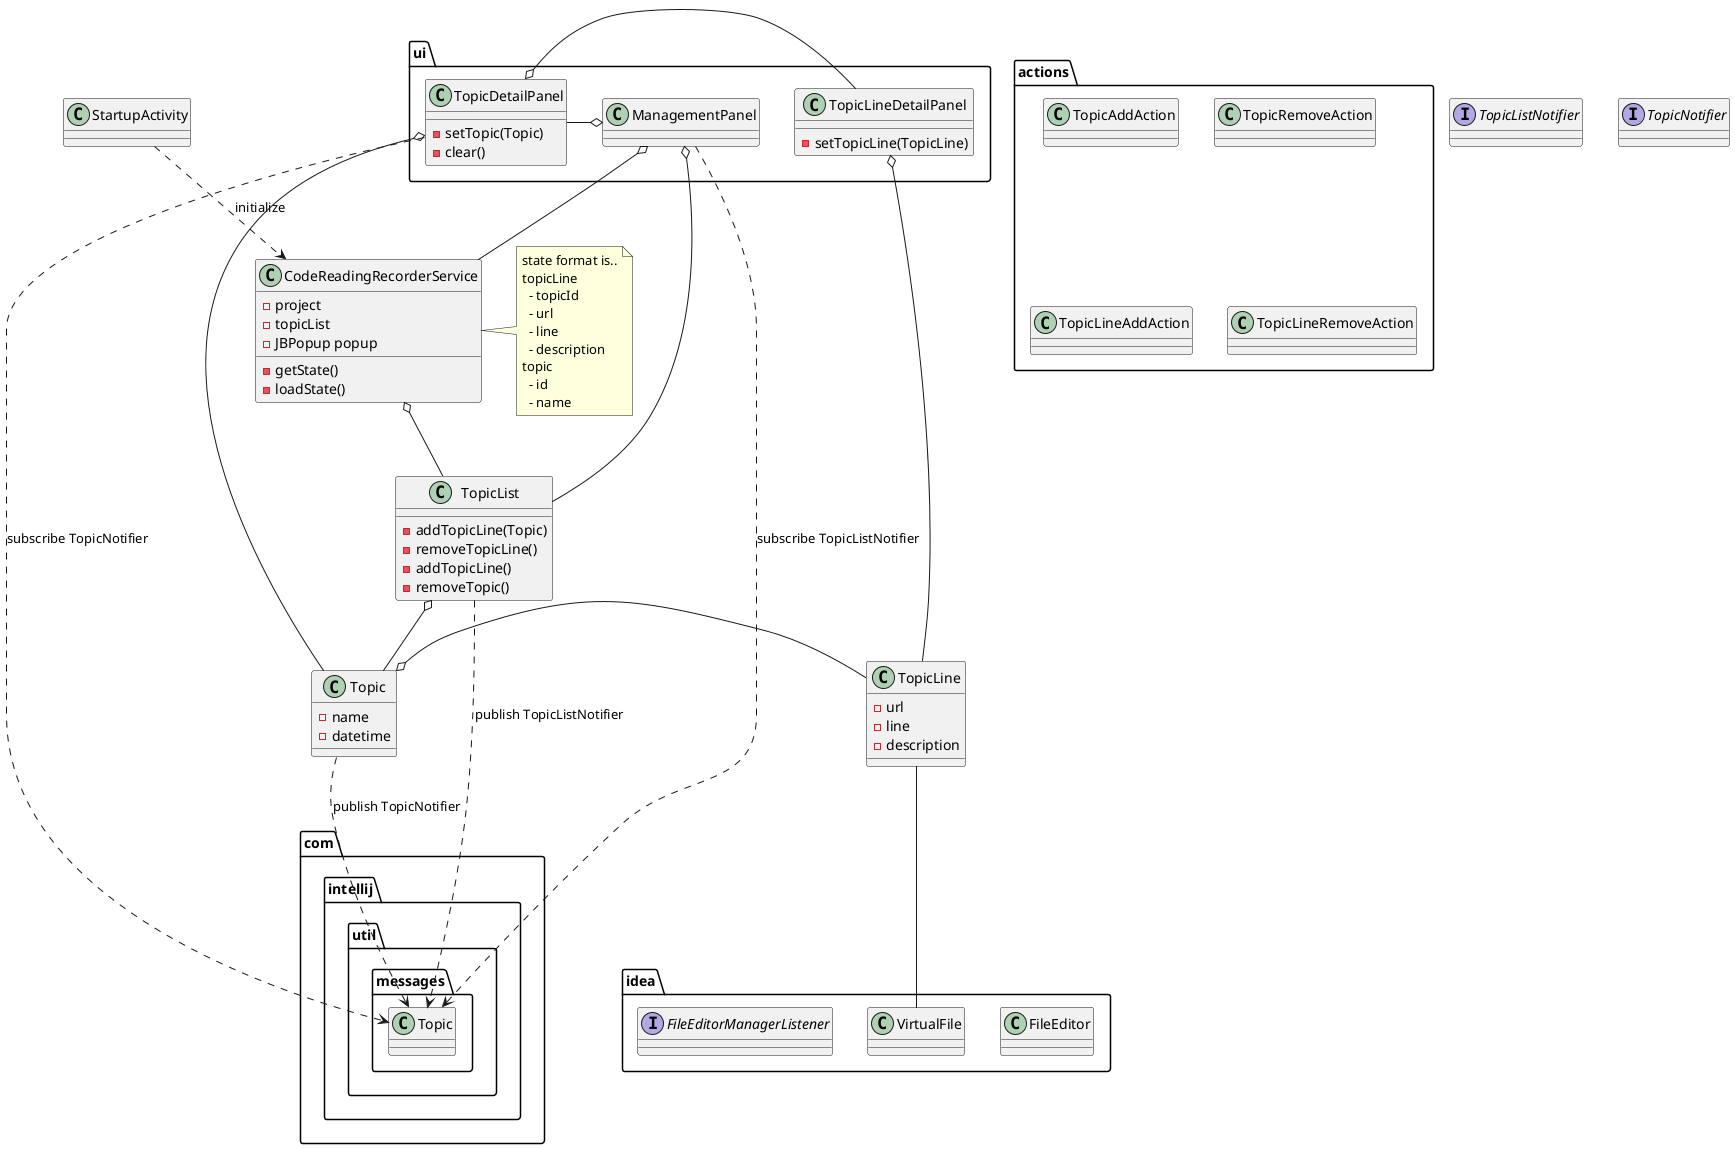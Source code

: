 @startuml
class CodeReadingRecorderService {
  - project
  - topicList
  - JBPopup popup

  - getState()
  - loadState()
}

note right of CodeReadingRecorderService
   state format is..
   topicLine
     - topicId
     - url
     - line
     - description
   topic
     - id
     - name
end note

class TopicList {
    - addTopicLine(Topic)
    - removeTopicLine()
    - addTopicLine()
    - removeTopic()
}

class Topic {
    - name
    - datetime
}

class TopicLine {
    - url
    - line
    - description
}


class StartupActivity

package idea {
    class FileEditor
    class VirtualFile

    interface FileEditorManagerListener
}

package ui {
    class ManagementPanel {

    }
    class TopicDetailPanel {
        - setTopic(Topic)
        - clear()
    }
    class TopicLineDetailPanel {
        - setTopicLine(TopicLine)
    }

    ManagementPanel o- TopicDetailPanel
    TopicDetailPanel o- TopicLineDetailPanel
}

package actions {
    class TopicAddAction
    class TopicRemoveAction
    class TopicLineAddAction
    class TopicLineRemoveAction
}


/' message '/
class com.intellij.util.messages.Topic
interface TopicListNotifier
interface TopicNotifier

TopicList ..> com.intellij.util.messages.Topic : publish TopicListNotifier
ManagementPanel ..> com.intellij.util.messages.Topic : subscribe TopicListNotifier

Topic ..> com.intellij.util.messages.Topic : publish TopicNotifier
TopicDetailPanel ..> com.intellij.util.messages.Topic : subscribe TopicNotifier

/' relation '/
StartupActivity ..> CodeReadingRecorderService : initialize
CodeReadingRecorderService o-- TopicList

TopicList o-- Topic
Topic o- TopicLine

TopicLine -- VirtualFile

ManagementPanel o-- CodeReadingRecorderService
ManagementPanel o-- TopicList

TopicDetailPanel o-- Topic
TopicLineDetailPanel o-- TopicLine
@enduml
